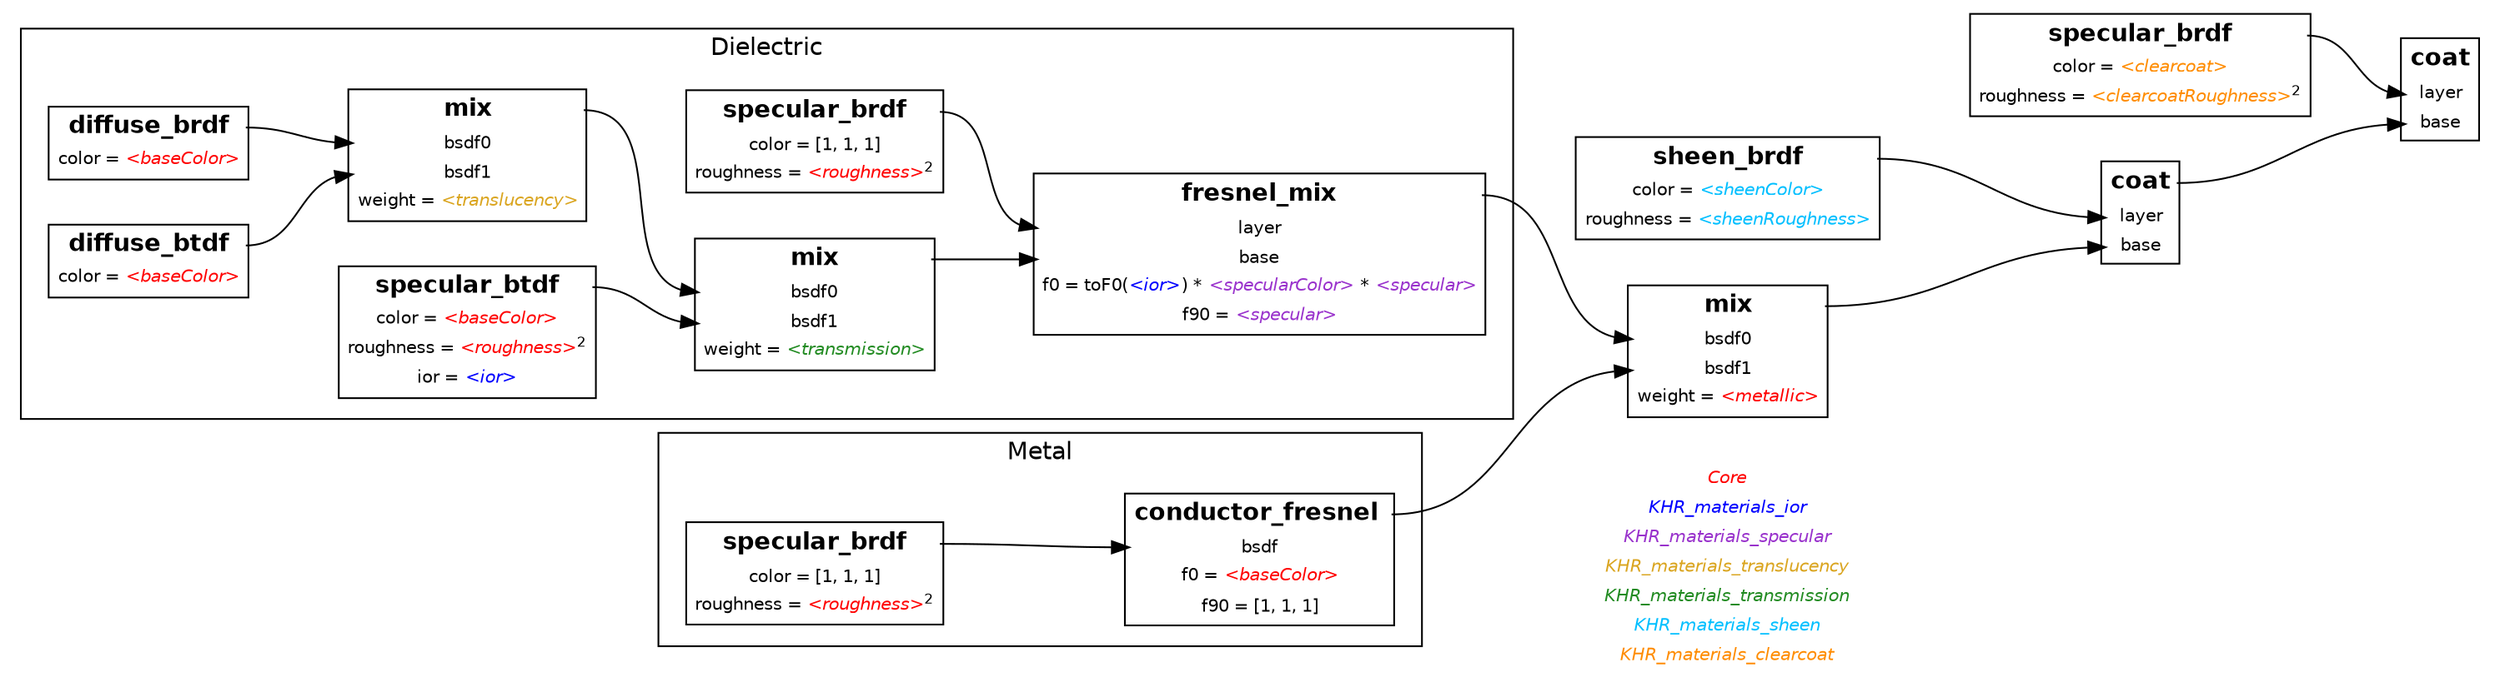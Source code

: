 digraph D {
  graph [rankdir="LR", fontname="Helvetica"]
  node [shape=plaintext, fontname="Helvetica"]
  edge [fontname="Helvetica"]

  subgraph cluster_dielectric {
    label="Dielectric"

    dielectric_specular_brdf [label=<
      <table border="1" cellborder="0">
        <tr><td port="out"><font point-size="14"><b>specular_brdf</b></font></td></tr>
        <tr><td><font point-size="10">color = [1, 1, 1]</font></td></tr>
        <tr><td><font point-size="10">roughness = <font color="red"><i>&lt;roughness&gt;</i></font><sup>2</sup></font></td></tr>
      </table>
    >]

    dielectric_specular_btdf [label=<
      <table border="1" cellborder="0">
        <tr><td port="out"><font point-size="14"><b>specular_btdf</b></font></td></tr>
        <tr><td><font point-size="10">color = <font color="red"><i>&lt;baseColor&gt;</i></font></font></td></tr>
        <tr><td><font point-size="10">roughness = <font color="red"><i>&lt;roughness&gt;</i></font><sup>2</sup></font></td></tr>
        <tr><td><font point-size="10">ior = <font color="blue"><i>&lt;ior&gt;</i></font></font></td></tr>
      </table>
    >]

    dielectric_diffuse_brdf [label=<
      <table border="1" cellborder="0">
        <tr><td port="out"><font point-size="14"><b>diffuse_brdf</b></font></td></tr>
        <tr><td><font point-size="10">color = <font color="red"><i>&lt;baseColor&gt;</i></font></font></td></tr>
      </table>
    >]

    dielectric_diffuse_btdf [label=<
      <table border="1" cellborder="0">
        <tr><td port="out"><font point-size="14"><b>diffuse_btdf</b></font></td></tr>
        <tr><td><font point-size="10">color = <font color="red"><i>&lt;baseColor&gt;</i></font></font></td></tr>
      </table>
    >]

    dielectric_diffuse_mix [label=<
      <table border="1" cellborder="0">
        <tr><td port="out"><font point-size="14"><b>mix</b></font></td></tr>
        <tr><td port="in_bsdf0"><font point-size="10">bsdf0</font></td></tr>
        <tr><td port="in_bsdf1"><font point-size="10">bsdf1</font></td></tr>
        <tr><td><font point-size="10">weight = <font color="goldenrod"><i>&lt;translucency&gt;</i></font></font></td></tr>
      </table>
    >]

    dielectric_base_mix [label=<
      <table border="1" cellborder="0">
        <tr><td port="out"><font point-size="14"><b>mix</b></font></td></tr>
        <tr><td port="in_bsdf0"><font point-size="10">bsdf0</font></td></tr>
        <tr><td port="in_bsdf1"><font point-size="10">bsdf1</font></td></tr>
        <tr><td><font point-size="10">weight = <font color="forestgreen"><i>&lt;transmission&gt;</i></font></font></td></tr>
      </table>
    >]

    dielectric_fresnel_mix [label=<
      <table border="1" cellborder="0">
        <tr><td port="out"><font point-size="14"><b>fresnel_mix</b></font></td></tr>
        <tr><td port="in_layer"><font point-size="10">layer</font></td></tr>
        <tr><td port="in_base"><font point-size="10">base</font></td></tr>
        <tr><td><font point-size="10">f0 = toF0(<font color="blue"><i>&lt;ior&gt;</i></font>) * <font color="darkorchid"><i>&lt;specularColor&gt;</i></font> * <font color="darkorchid"><i>&lt;specular&gt;</i></font></font></td></tr>
        <tr><td><font point-size="10">f90 = <font color="darkorchid"><i>&lt;specular&gt;</i></font></font></td></tr>
      </table>
    >]

    dielectric_diffuse_brdf:out -> dielectric_diffuse_mix:in_bsdf0
    dielectric_diffuse_btdf:out -> dielectric_diffuse_mix:in_bsdf1

    dielectric_diffuse_mix:out -> dielectric_base_mix:in_bsdf0
    dielectric_specular_btdf:out -> dielectric_base_mix:in_bsdf1

    dielectric_base_mix:out -> dielectric_fresnel_mix:in_base
    dielectric_specular_brdf:out -> dielectric_fresnel_mix:in_layer
  }

  subgraph cluster_metal {
    label="Metal"

    metal_specular_brdf [label=<
      <table border="1" cellborder="0">
        <tr><td port="out"><font point-size="14"><b>specular_brdf</b></font></td></tr>
        <tr><td><font point-size="10">color = [1, 1, 1]</font></td></tr>
        <tr><td><font point-size="10">roughness = <font color="red"><i>&lt;roughness&gt;</i></font><sup>2</sup></font></td></tr>
      </table>
    >]

    metal_conductor_fresnel [label=<
      <table border="1" cellborder="0">
        <tr><td port="out"><font point-size="14"><b>conductor_fresnel&nbsp;</b></font></td></tr>
        <tr><td port="in_bsdf"><font point-size="10">bsdf</font></td></tr>
        <tr><td><font point-size="10">f0 = <font color="red"><i>&lt;baseColor&gt;</i></font></font></td></tr>
        <tr><td><font point-size="10">f90 = [1, 1, 1]</font></td></tr>
      </table>
    >]

    metal_specular_brdf:out -> metal_conductor_fresnel:in_bsdf
  }

  subgraph core {
    core_mix [label=<
      <table border="1" cellborder="0">
        <tr><td port="out"><font point-size="14"><b>mix</b></font></td></tr>
        <tr><td port="in_bsdf0"><font point-size="10">bsdf0</font></td></tr>
        <tr><td port="in_bsdf1"><font point-size="10">bsdf1</font></td></tr>
        <tr><td><font point-size="10">weight = <font color="red"><i>&lt;metallic&gt;</i></font></font></td></tr>
      </table>
    >]

    dielectric_fresnel_mix:out -> core_mix:in_bsdf0
    metal_conductor_fresnel:out -> core_mix:in_bsdf1
  }

  subgraph sheen {
    sheen_brdf [label=<
      <table border="1" cellborder="0">
        <tr><td port="out"><font point-size="14"><b>sheen_brdf</b></font></td></tr>
        <tr><td><font point-size="10">color = <font color="deepskyblue"><i>&lt;sheenColor&gt;</i></font></font></td></tr>
        <tr><td><font point-size="10">roughness = <font color="deepskyblue"><i>&lt;sheenRoughness&gt;</i></font></font></td></tr>
      </table>
    >]

    sheen_coat [label=<
      <table border="1" cellborder="0">
        <tr><td port="out"><font point-size="14"><b>coat</b></font></td></tr>
        <tr><td port="in_layer"><font point-size="10">layer</font></td></tr>
        <tr><td port="in_base"><font point-size="10">base</font></td></tr>
      </table>
    >]

    sheen_brdf:out -> sheen_coat:in_layer
  }

  core_mix:out -> sheen_coat:in_base

  subgraph clearcoat {
    clearcoat_brdf [label=<
      <table border="1" cellborder="0">
        <tr><td port="out"><font point-size="14"><b>specular_brdf</b></font></td></tr>
        <tr><td><font point-size="10">color = <font color="darkorange"><i>&lt;clearcoat&gt;</i></font></font></td></tr>
        <tr><td><font point-size="10">roughness = <font color="darkorange"><i>&lt;clearcoatRoughness&gt;</i></font><sup>2</sup></font></td></tr>
      </table>
    >]

    clearcoat_coat [label=<
      <table border="1" cellborder="0">
        <tr><td port="out"><font point-size="14"><b>coat</b></font></td></tr>
        <tr><td port="in_layer"><font point-size="10">layer</font></td></tr>
        <tr><td port="in_base"><font point-size="10">base</font></td></tr>
      </table>
    >]

    clearcoat_brdf:out -> clearcoat_coat:in_layer
  }

  sheen_coat:out -> clearcoat_coat:in_base

  subgraph legend {
    rank="same"
    legend_node [label=<
      <table border="0">
        <tr><td><font point-size="10" color="red"><i>Core</i></font></td></tr>
        <tr><td><font point-size="10" color="blue"><i>KHR_materials_ior</i></font></td></tr>
        <tr><td><font point-size="10" color="darkorchid"><i>KHR_materials_specular</i></font></td></tr>
        <tr><td><font point-size="10" color="goldenrod"><i>KHR_materials_translucency</i></font></td></tr>
        <tr><td><font point-size="10" color="forestgreen"><i>KHR_materials_transmission</i></font></td></tr>
        <tr><td><font point-size="10" color="deepskyblue"><i>KHR_materials_sheen</i></font></td></tr>
        <tr><td><font point-size="10" color="darkorange"><i>KHR_materials_clearcoat</i></font></td></tr>
      </table>
    >]

    core_mix -> legend_node [style=invis]
  }
}
